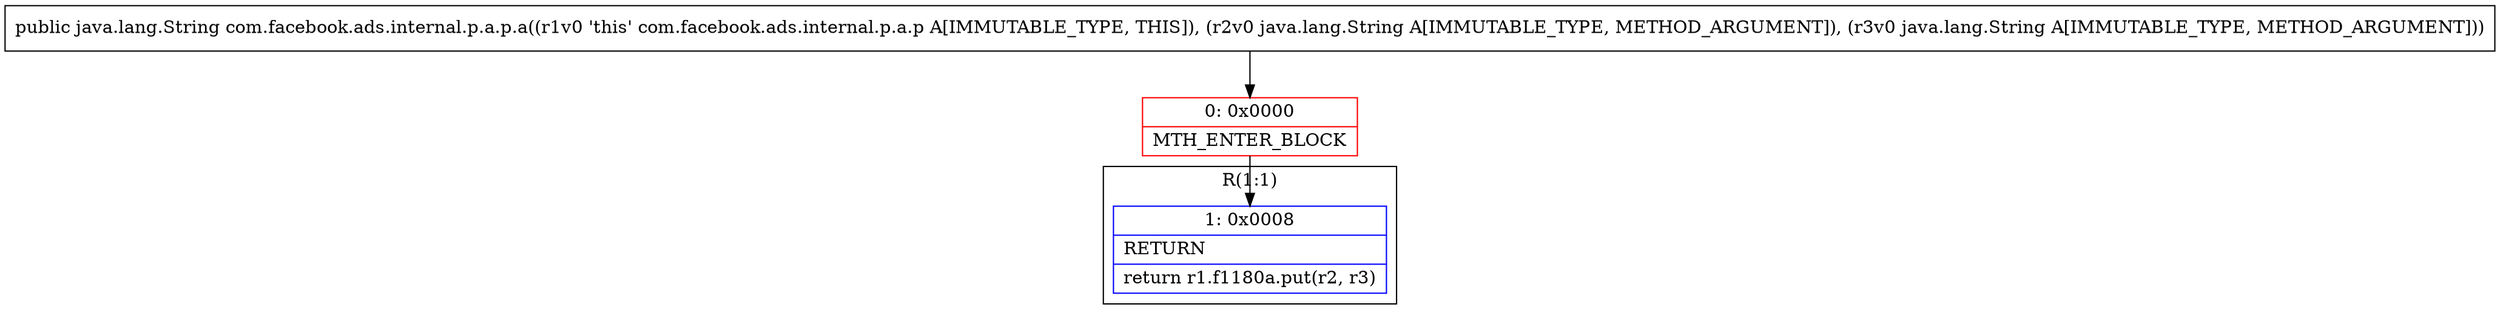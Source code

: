 digraph "CFG forcom.facebook.ads.internal.p.a.p.a(Ljava\/lang\/String;Ljava\/lang\/String;)Ljava\/lang\/String;" {
subgraph cluster_Region_1347666570 {
label = "R(1:1)";
node [shape=record,color=blue];
Node_1 [shape=record,label="{1\:\ 0x0008|RETURN\l|return r1.f1180a.put(r2, r3)\l}"];
}
Node_0 [shape=record,color=red,label="{0\:\ 0x0000|MTH_ENTER_BLOCK\l}"];
MethodNode[shape=record,label="{public java.lang.String com.facebook.ads.internal.p.a.p.a((r1v0 'this' com.facebook.ads.internal.p.a.p A[IMMUTABLE_TYPE, THIS]), (r2v0 java.lang.String A[IMMUTABLE_TYPE, METHOD_ARGUMENT]), (r3v0 java.lang.String A[IMMUTABLE_TYPE, METHOD_ARGUMENT])) }"];
MethodNode -> Node_0;
Node_0 -> Node_1;
}

